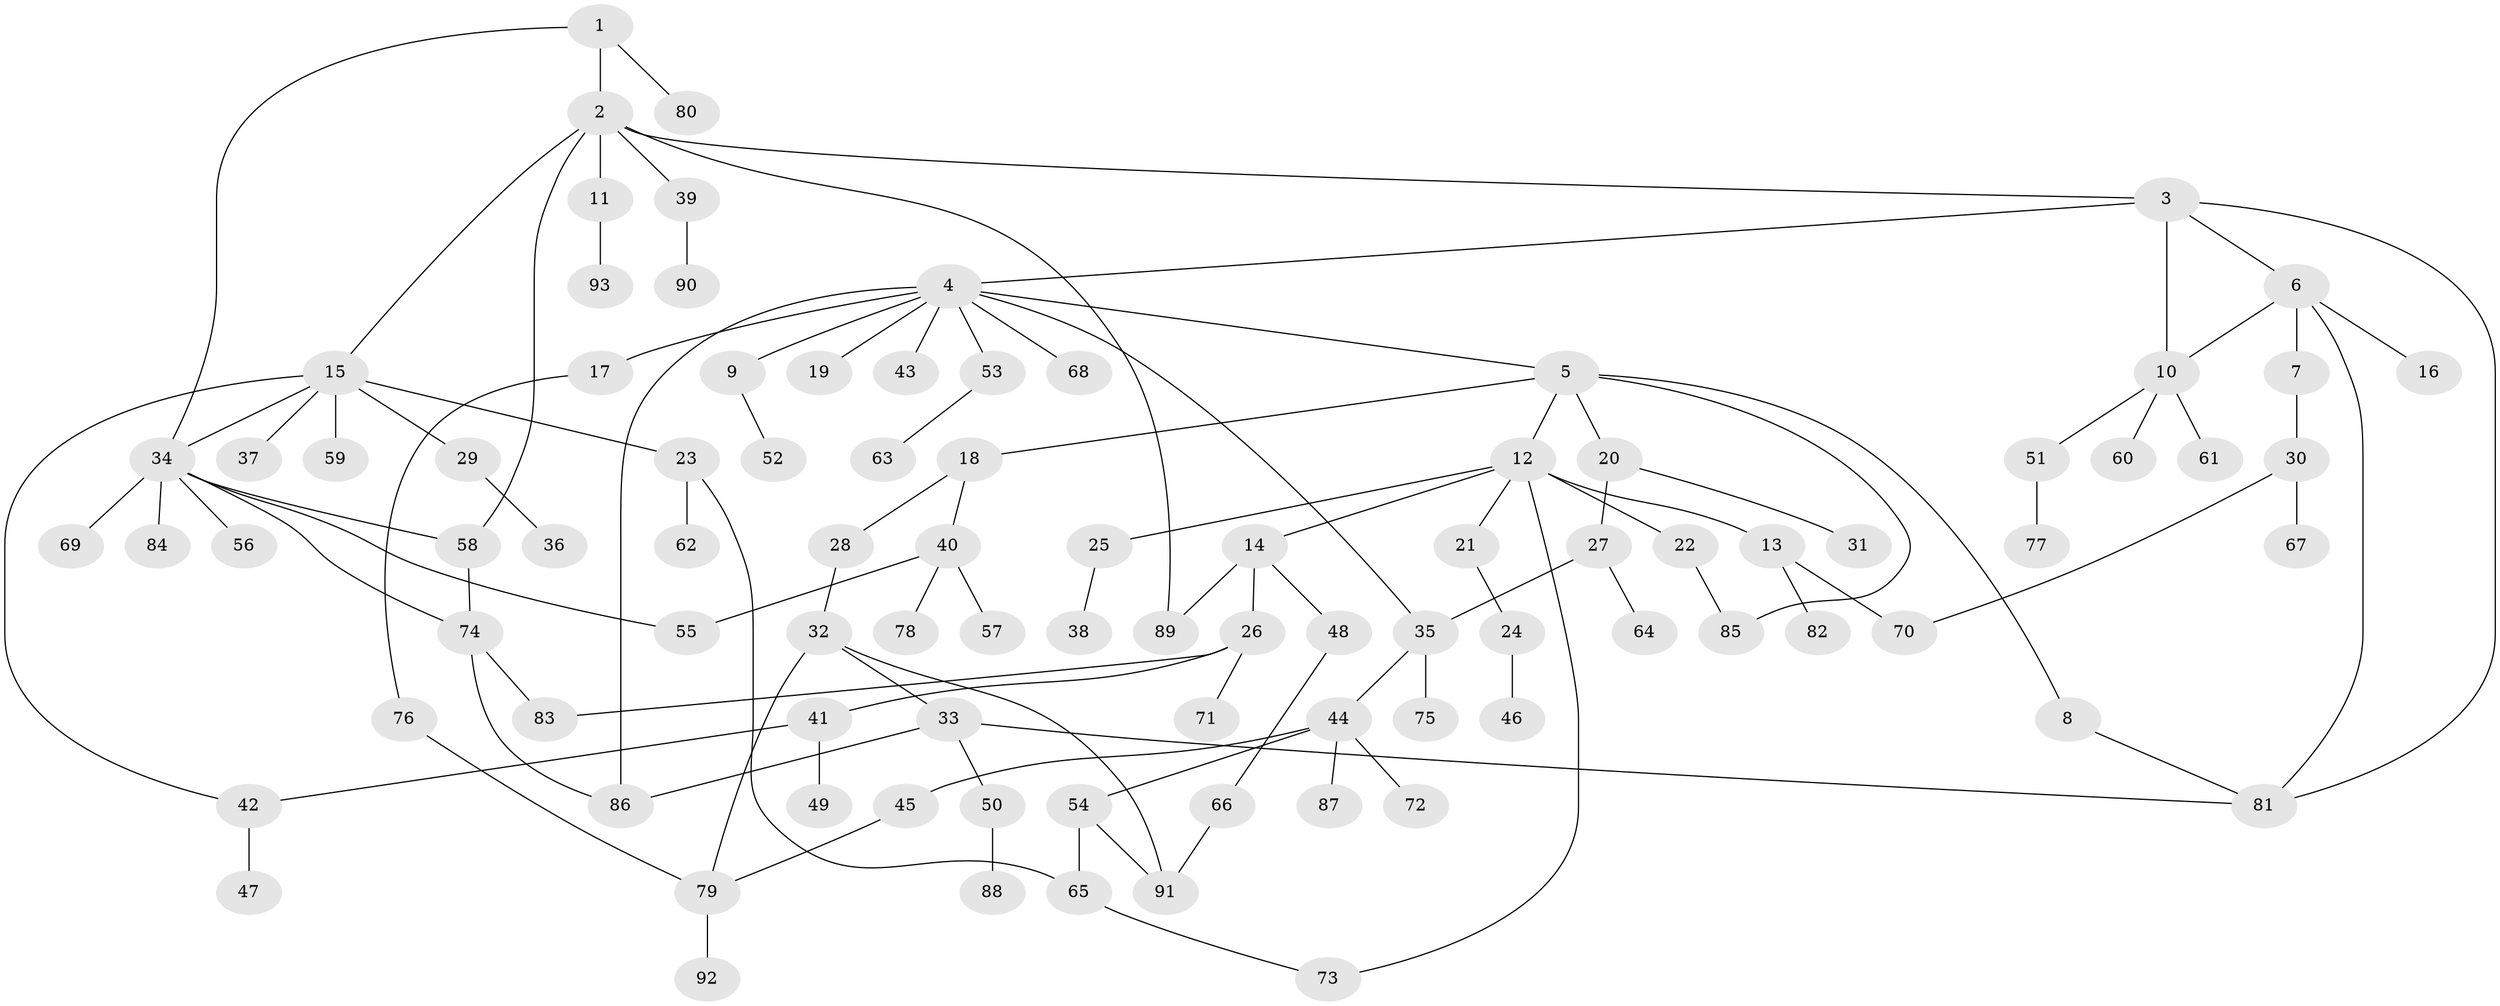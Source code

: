// Generated by graph-tools (version 1.1) at 2025/13/03/09/25 04:13:15]
// undirected, 93 vertices, 114 edges
graph export_dot {
graph [start="1"]
  node [color=gray90,style=filled];
  1;
  2;
  3;
  4;
  5;
  6;
  7;
  8;
  9;
  10;
  11;
  12;
  13;
  14;
  15;
  16;
  17;
  18;
  19;
  20;
  21;
  22;
  23;
  24;
  25;
  26;
  27;
  28;
  29;
  30;
  31;
  32;
  33;
  34;
  35;
  36;
  37;
  38;
  39;
  40;
  41;
  42;
  43;
  44;
  45;
  46;
  47;
  48;
  49;
  50;
  51;
  52;
  53;
  54;
  55;
  56;
  57;
  58;
  59;
  60;
  61;
  62;
  63;
  64;
  65;
  66;
  67;
  68;
  69;
  70;
  71;
  72;
  73;
  74;
  75;
  76;
  77;
  78;
  79;
  80;
  81;
  82;
  83;
  84;
  85;
  86;
  87;
  88;
  89;
  90;
  91;
  92;
  93;
  1 -- 2;
  1 -- 80;
  1 -- 34;
  2 -- 3;
  2 -- 11;
  2 -- 15;
  2 -- 39;
  2 -- 89;
  2 -- 58;
  3 -- 4;
  3 -- 6;
  3 -- 81;
  3 -- 10;
  4 -- 5;
  4 -- 9;
  4 -- 17;
  4 -- 19;
  4 -- 35;
  4 -- 43;
  4 -- 53;
  4 -- 68;
  4 -- 86;
  5 -- 8;
  5 -- 12;
  5 -- 18;
  5 -- 20;
  5 -- 85;
  6 -- 7;
  6 -- 10;
  6 -- 16;
  6 -- 81;
  7 -- 30;
  8 -- 81;
  9 -- 52;
  10 -- 51;
  10 -- 60;
  10 -- 61;
  11 -- 93;
  12 -- 13;
  12 -- 14;
  12 -- 21;
  12 -- 22;
  12 -- 25;
  12 -- 73;
  13 -- 82;
  13 -- 70;
  14 -- 26;
  14 -- 48;
  14 -- 89;
  15 -- 23;
  15 -- 29;
  15 -- 34;
  15 -- 37;
  15 -- 42;
  15 -- 59;
  17 -- 76;
  18 -- 28;
  18 -- 40;
  20 -- 27;
  20 -- 31;
  21 -- 24;
  22 -- 85;
  23 -- 62;
  23 -- 65;
  24 -- 46;
  25 -- 38;
  26 -- 41;
  26 -- 71;
  26 -- 83;
  27 -- 64;
  27 -- 35;
  28 -- 32;
  29 -- 36;
  30 -- 67;
  30 -- 70;
  32 -- 33;
  32 -- 91;
  32 -- 79;
  33 -- 50;
  33 -- 81;
  33 -- 86;
  34 -- 55;
  34 -- 56;
  34 -- 58;
  34 -- 69;
  34 -- 84;
  34 -- 74;
  35 -- 44;
  35 -- 75;
  39 -- 90;
  40 -- 57;
  40 -- 78;
  40 -- 55;
  41 -- 49;
  41 -- 42;
  42 -- 47;
  44 -- 45;
  44 -- 54;
  44 -- 72;
  44 -- 87;
  45 -- 79;
  48 -- 66;
  50 -- 88;
  51 -- 77;
  53 -- 63;
  54 -- 91;
  54 -- 65;
  58 -- 74;
  65 -- 73;
  66 -- 91;
  74 -- 83;
  74 -- 86;
  76 -- 79;
  79 -- 92;
}
